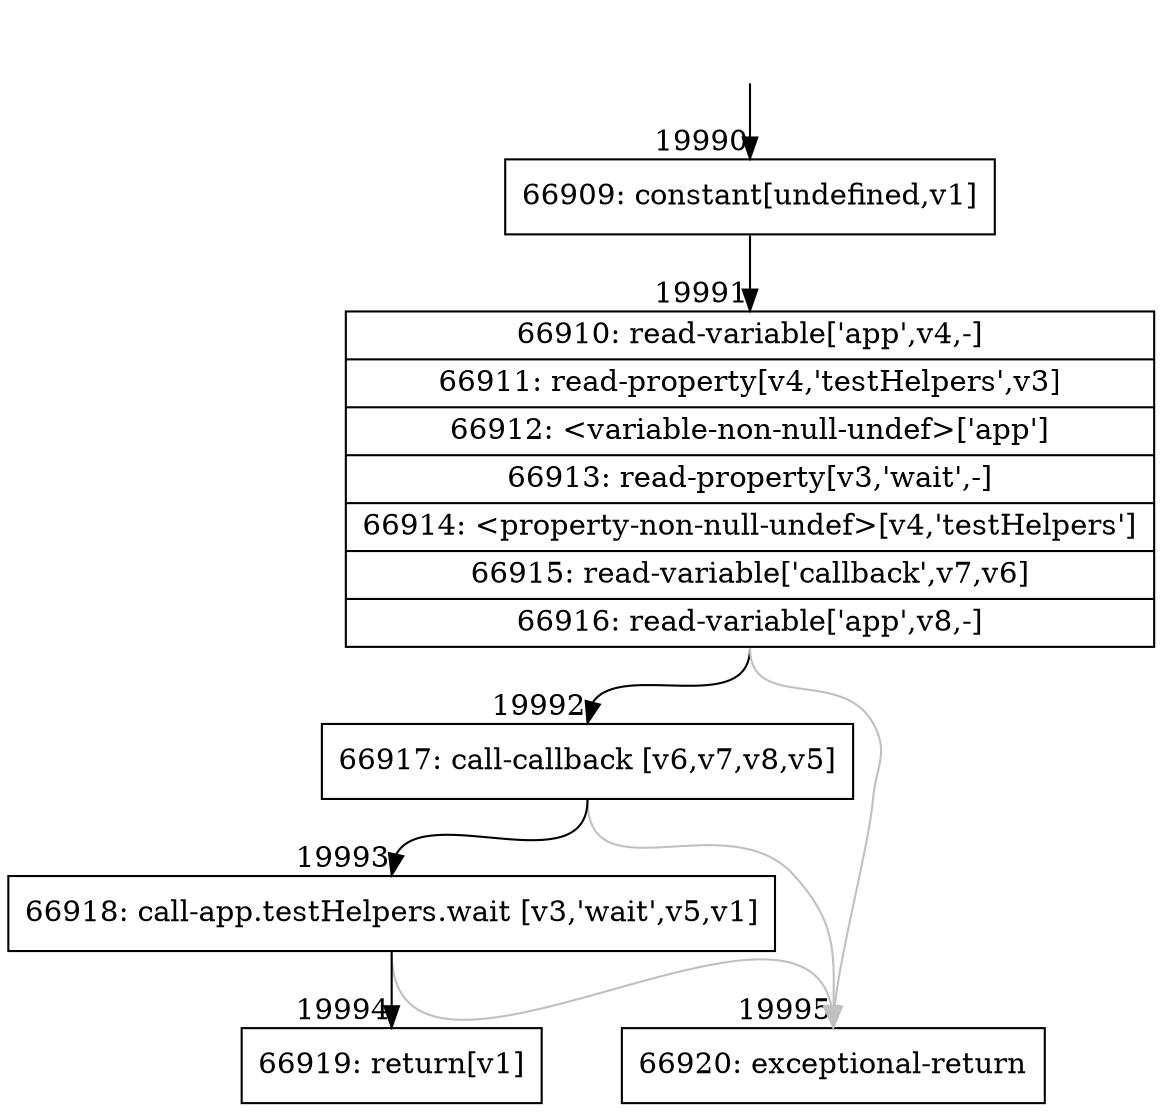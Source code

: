 digraph {
rankdir="TD"
BB_entry1734[shape=none,label=""];
BB_entry1734 -> BB19990 [tailport=s, headport=n, headlabel="    19990"]
BB19990 [shape=record label="{66909: constant[undefined,v1]}" ] 
BB19990 -> BB19991 [tailport=s, headport=n, headlabel="      19991"]
BB19991 [shape=record label="{66910: read-variable['app',v4,-]|66911: read-property[v4,'testHelpers',v3]|66912: \<variable-non-null-undef\>['app']|66913: read-property[v3,'wait',-]|66914: \<property-non-null-undef\>[v4,'testHelpers']|66915: read-variable['callback',v7,v6]|66916: read-variable['app',v8,-]}" ] 
BB19991 -> BB19992 [tailport=s, headport=n, headlabel="      19992"]
BB19991 -> BB19995 [tailport=s, headport=n, color=gray, headlabel="      19995"]
BB19992 [shape=record label="{66917: call-callback [v6,v7,v8,v5]}" ] 
BB19992 -> BB19993 [tailport=s, headport=n, headlabel="      19993"]
BB19992 -> BB19995 [tailport=s, headport=n, color=gray]
BB19993 [shape=record label="{66918: call-app.testHelpers.wait [v3,'wait',v5,v1]}" ] 
BB19993 -> BB19994 [tailport=s, headport=n, headlabel="      19994"]
BB19993 -> BB19995 [tailport=s, headport=n, color=gray]
BB19994 [shape=record label="{66919: return[v1]}" ] 
BB19995 [shape=record label="{66920: exceptional-return}" ] 
//#$~ 37298
}
